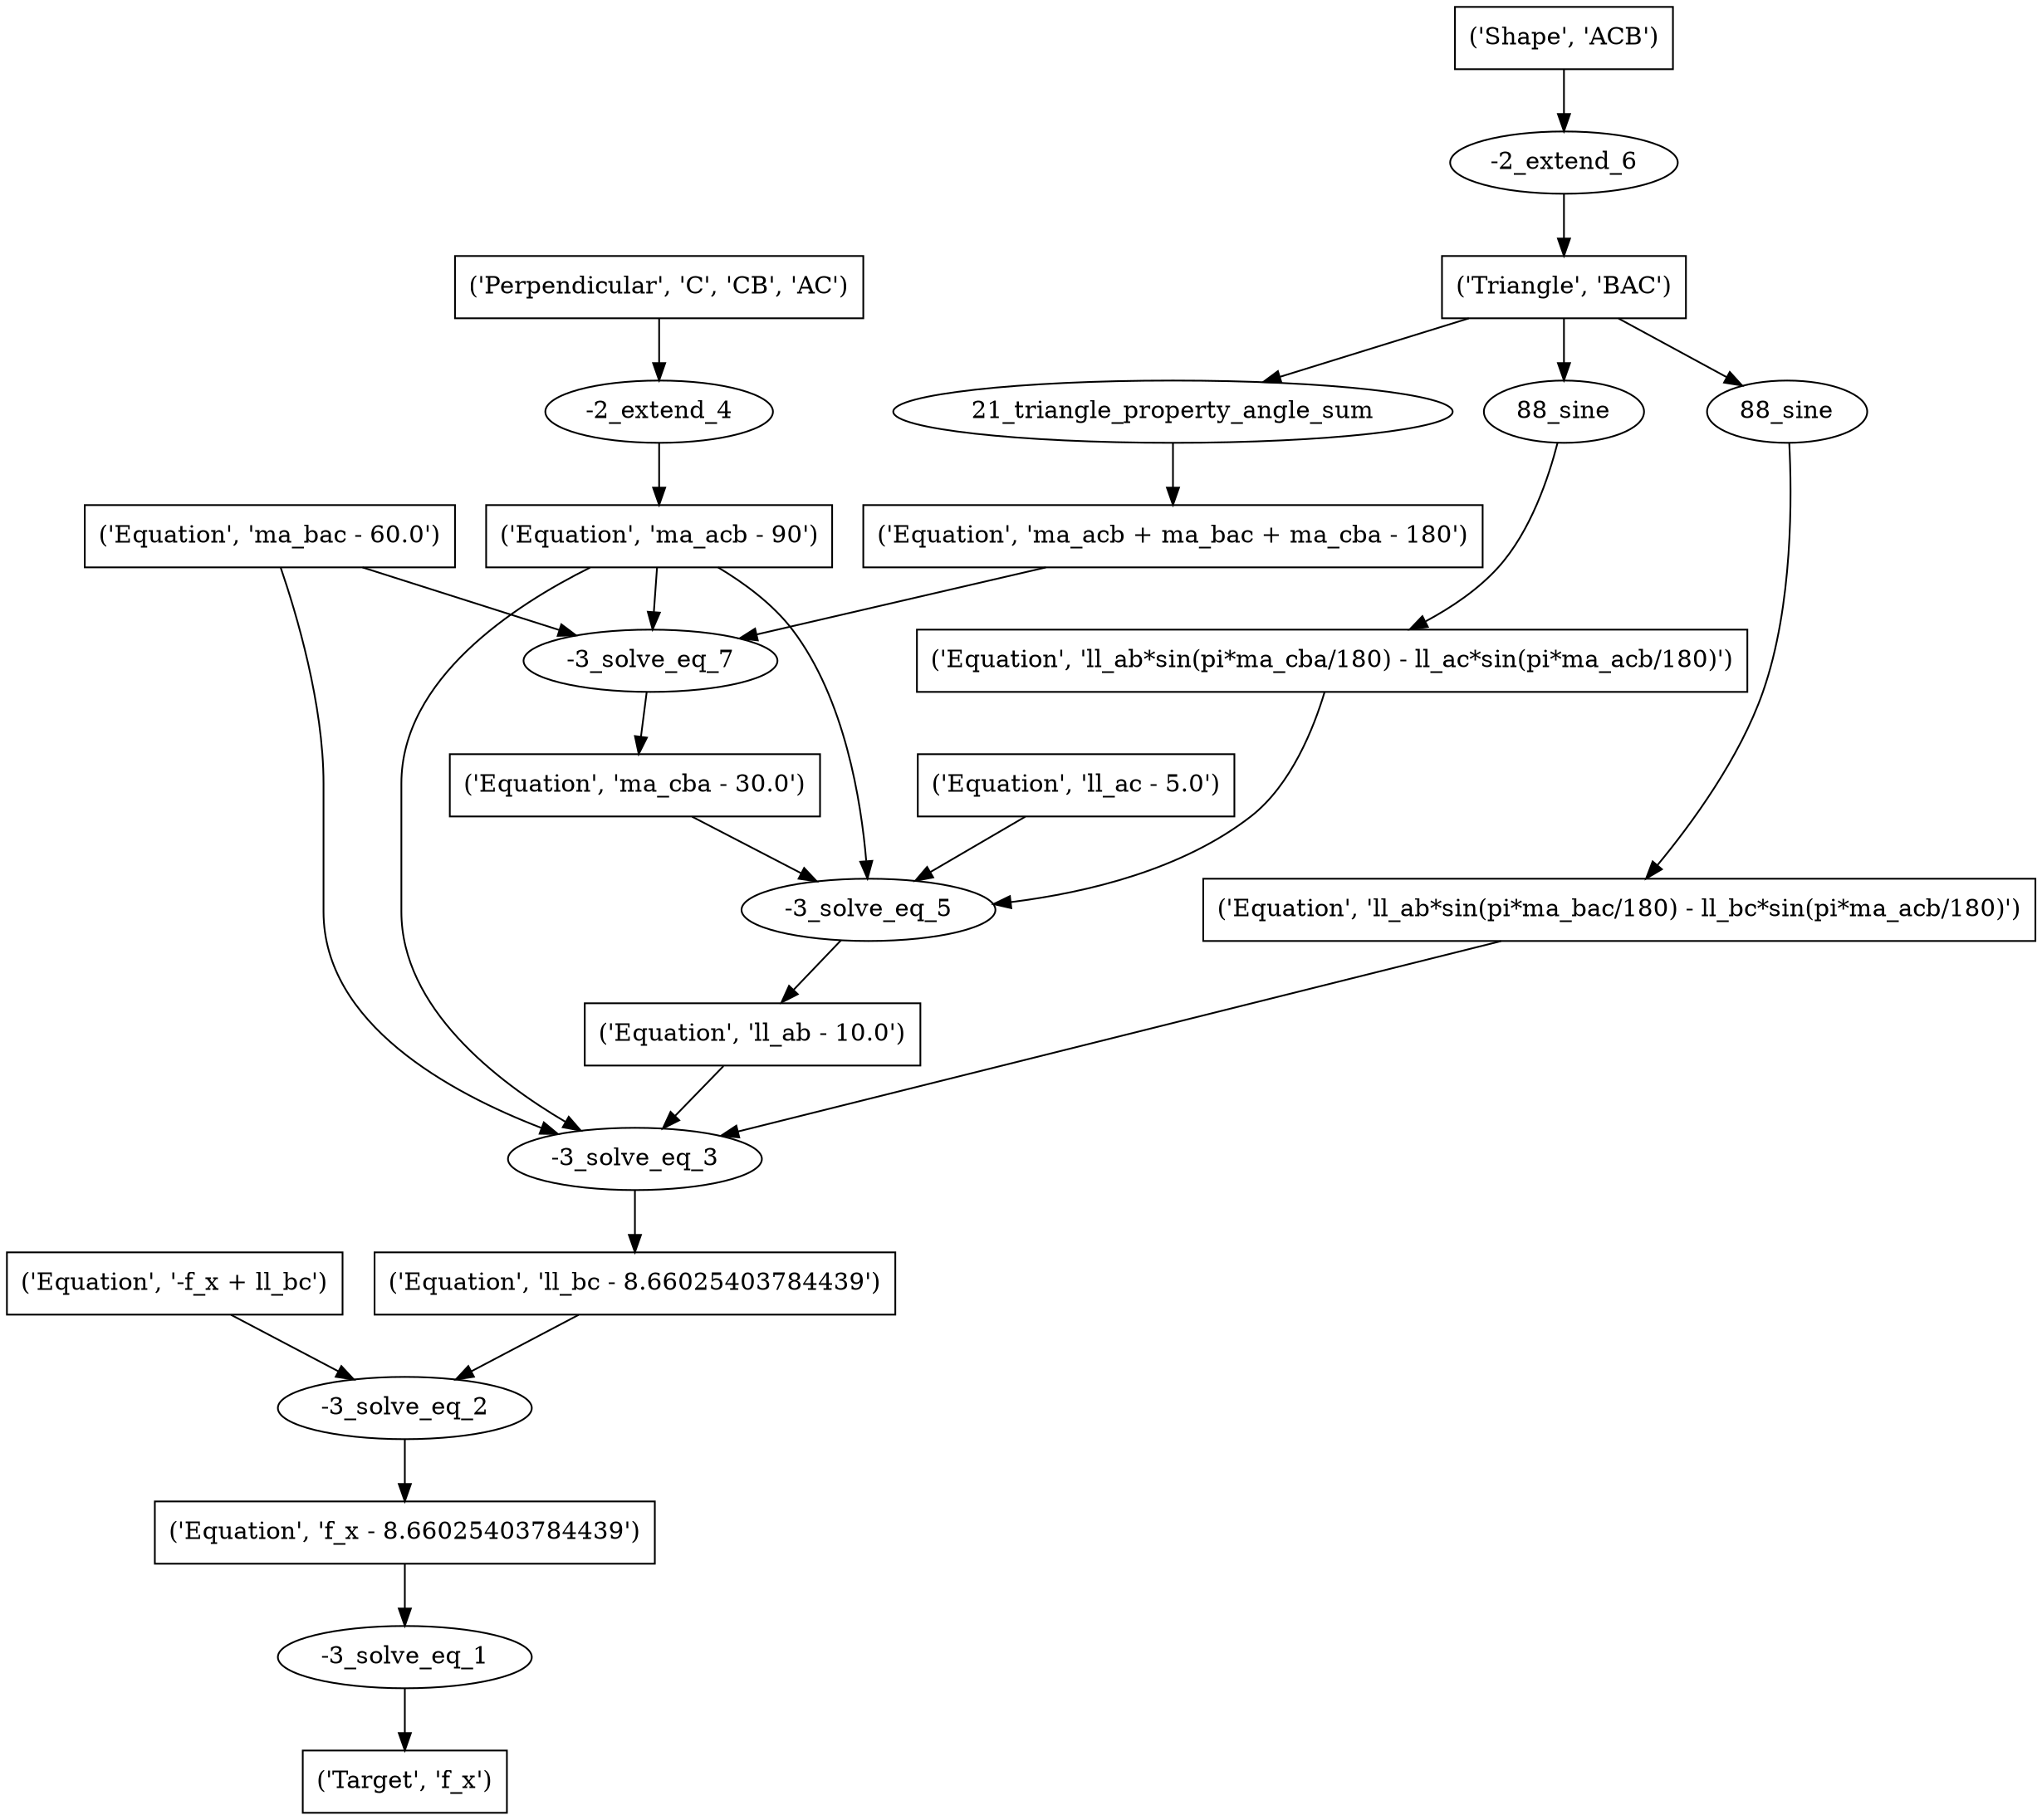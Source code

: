 digraph 65 {
	0 [label="('Target', 'f_x')" shape=box]
	1 [label="-3_solve_eq_1"]
	1 -> 0
	2 [label="('Equation', 'f_x - 8.66025403784439')" shape=box]
	2 -> 1
	3 [label="-3_solve_eq_2"]
	3 -> 2
	4 [label="('Equation', '-f_x + ll_bc')" shape=box]
	4 -> 3
	5 [label="('Equation', 'll_bc - 8.66025403784439')" shape=box]
	5 -> 3
	6 [label="-3_solve_eq_3"]
	6 -> 5
	7 [label="('Equation', 'ma_bac - 60.0')" shape=box]
	7 -> 6
	8 [label="('Equation', 'ma_acb - 90')" shape=box]
	8 -> 6
	9 [label="('Equation', 'll_ab*sin(pi*ma_bac/180) - ll_bc*sin(pi*ma_acb/180)')" shape=box]
	9 -> 6
	10 [label="('Equation', 'll_ab - 10.0')" shape=box]
	10 -> 6
	11 [label="-2_extend_4"]
	11 -> 8
	12 [label="('Perpendicular', 'C', 'CB', 'AC')" shape=box]
	12 -> 11
	13 [label="88_sine"]
	13 -> 9
	14 [label="('Triangle', 'BAC')" shape=box]
	14 -> 13
	15 [label="-3_solve_eq_5"]
	15 -> 10
	16 [label="('Equation', 'll_ac - 5.0')" shape=box]
	16 -> 15
	8 -> 15
	17 [label="('Equation', 'ma_cba - 30.0')" shape=box]
	17 -> 15
	18 [label="('Equation', 'll_ab*sin(pi*ma_cba/180) - ll_ac*sin(pi*ma_acb/180)')" shape=box]
	18 -> 15
	19 [label="-2_extend_6"]
	19 -> 14
	20 [label="('Shape', 'ACB')" shape=box]
	20 -> 19
	21 [label="-3_solve_eq_7"]
	21 -> 17
	7 -> 21
	8 -> 21
	22 [label="('Equation', 'ma_acb + ma_bac + ma_cba - 180')" shape=box]
	22 -> 21
	23 [label="88_sine"]
	23 -> 18
	14 -> 23
	24 [label="21_triangle_property_angle_sum"]
	24 -> 22
	14 -> 24
}
